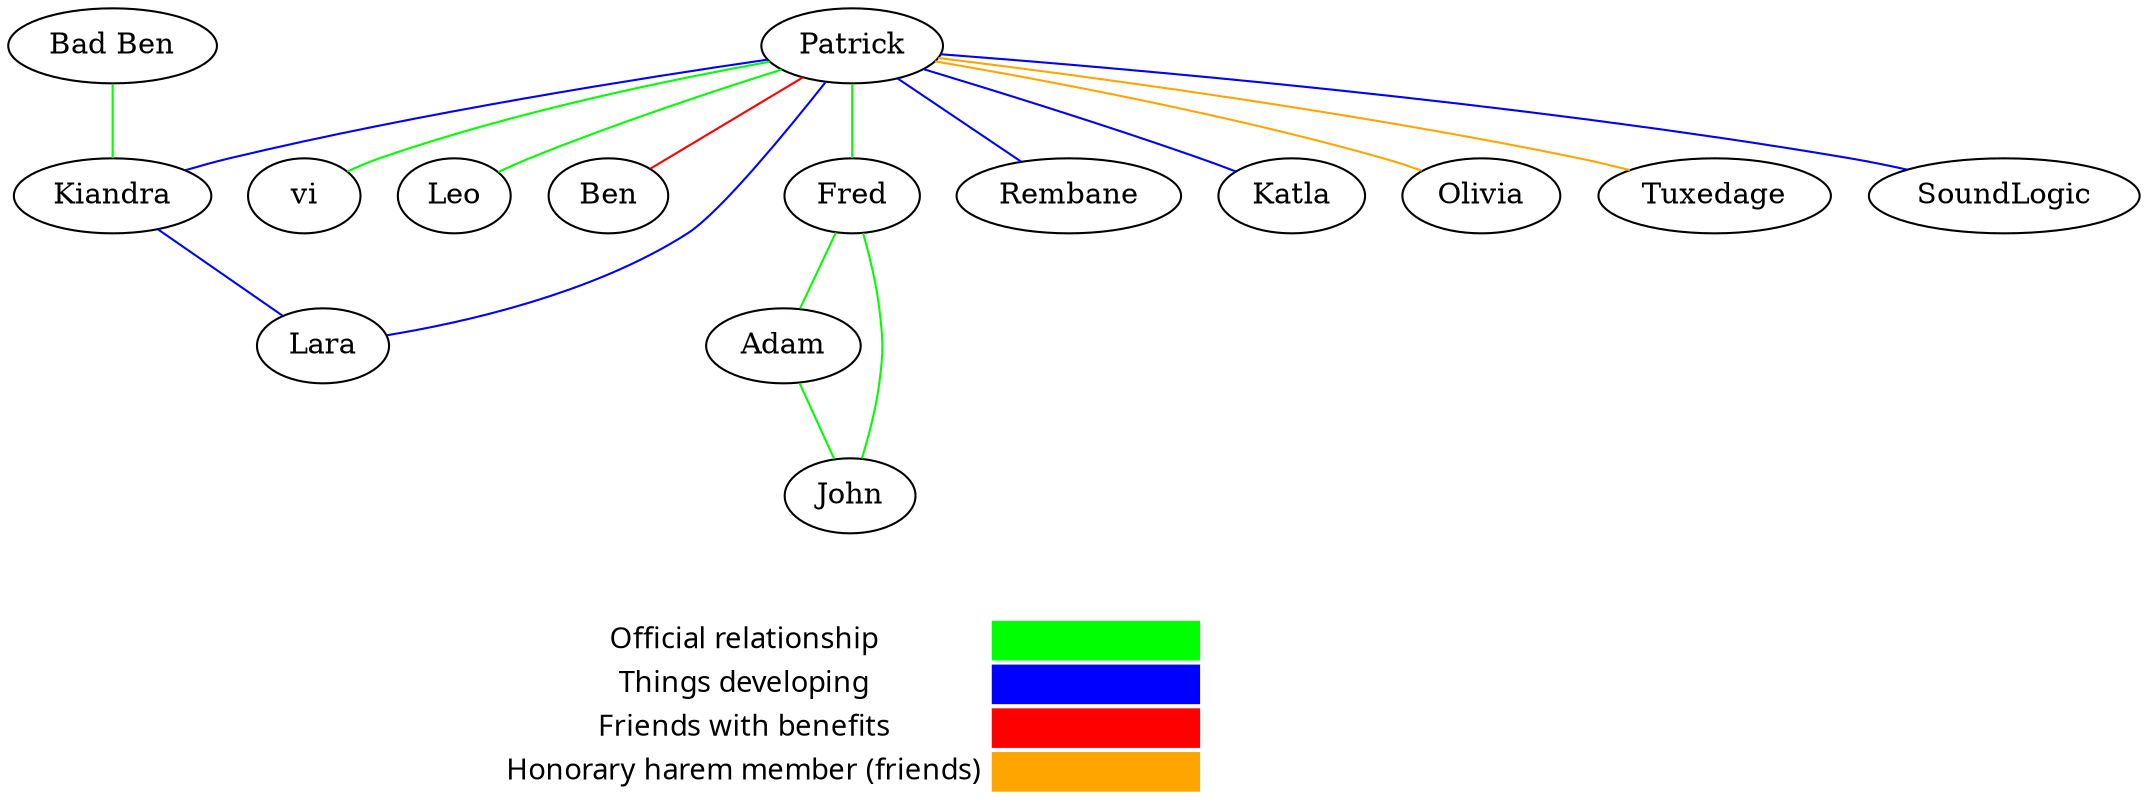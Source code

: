 graph harem {
  patrick [label="Patrick"]
  vi [label="vi"]
  patrick -- vi [color=green]
  leo [label="Leo"]
  patrick -- leo [color=green]
  ben [label="Ben"]
  patrick -- ben [color=red]
  kiandra [label="Kiandra"]
  patrick -- kiandra [color=blue]
  lara [label="Lara"]
  patrick -- lara [color=blue]
  kiandra -- lara [color=blue]
  badben [label="Bad Ben"]
  badben -- kiandra [color=green]
  fred [label="Fred"]
  patrick -- fred [color=green]
  adam [label="Adam"]
  john [label="John"]
  fred -- john [color=green]
  fred -- adam -- john [color=green]
  rembane [label="Rembane"]
  patrick -- rembane [color=blue]
  katla [label="Katla"]
  patrick -- katla [color=blue]
  olivia [label="Olivia"]
  patrick -- olivia [color=orange]
  tuxedage [label="Tuxedage"]
  patrick -- tuxedage [color=orange]
  soundlogic [label="SoundLogic"]
  patrick -- soundlogic [color=blue]
  { rank = sink;
    Legend [shape=none, label=<
      <table border="0">
        <tr><td><font face="sans-serif">Official relationship</font></td><td width="100px" bgcolor="green"></td></tr>
        <tr><td><font face="sans-serif">Things developing</font></td><td width="100px" bgcolor="blue"></td></tr>
        <tr><td><font face="sans-serif">Friends with benefits</font></td><td width="100px" bgcolor="red"></td></tr>
        <tr><td><font face="sans-serif">Honorary harem member (friends)</font></td><td width="100px" bgcolor="orange"></td></tr>
      </table>
    >];
  }
}
